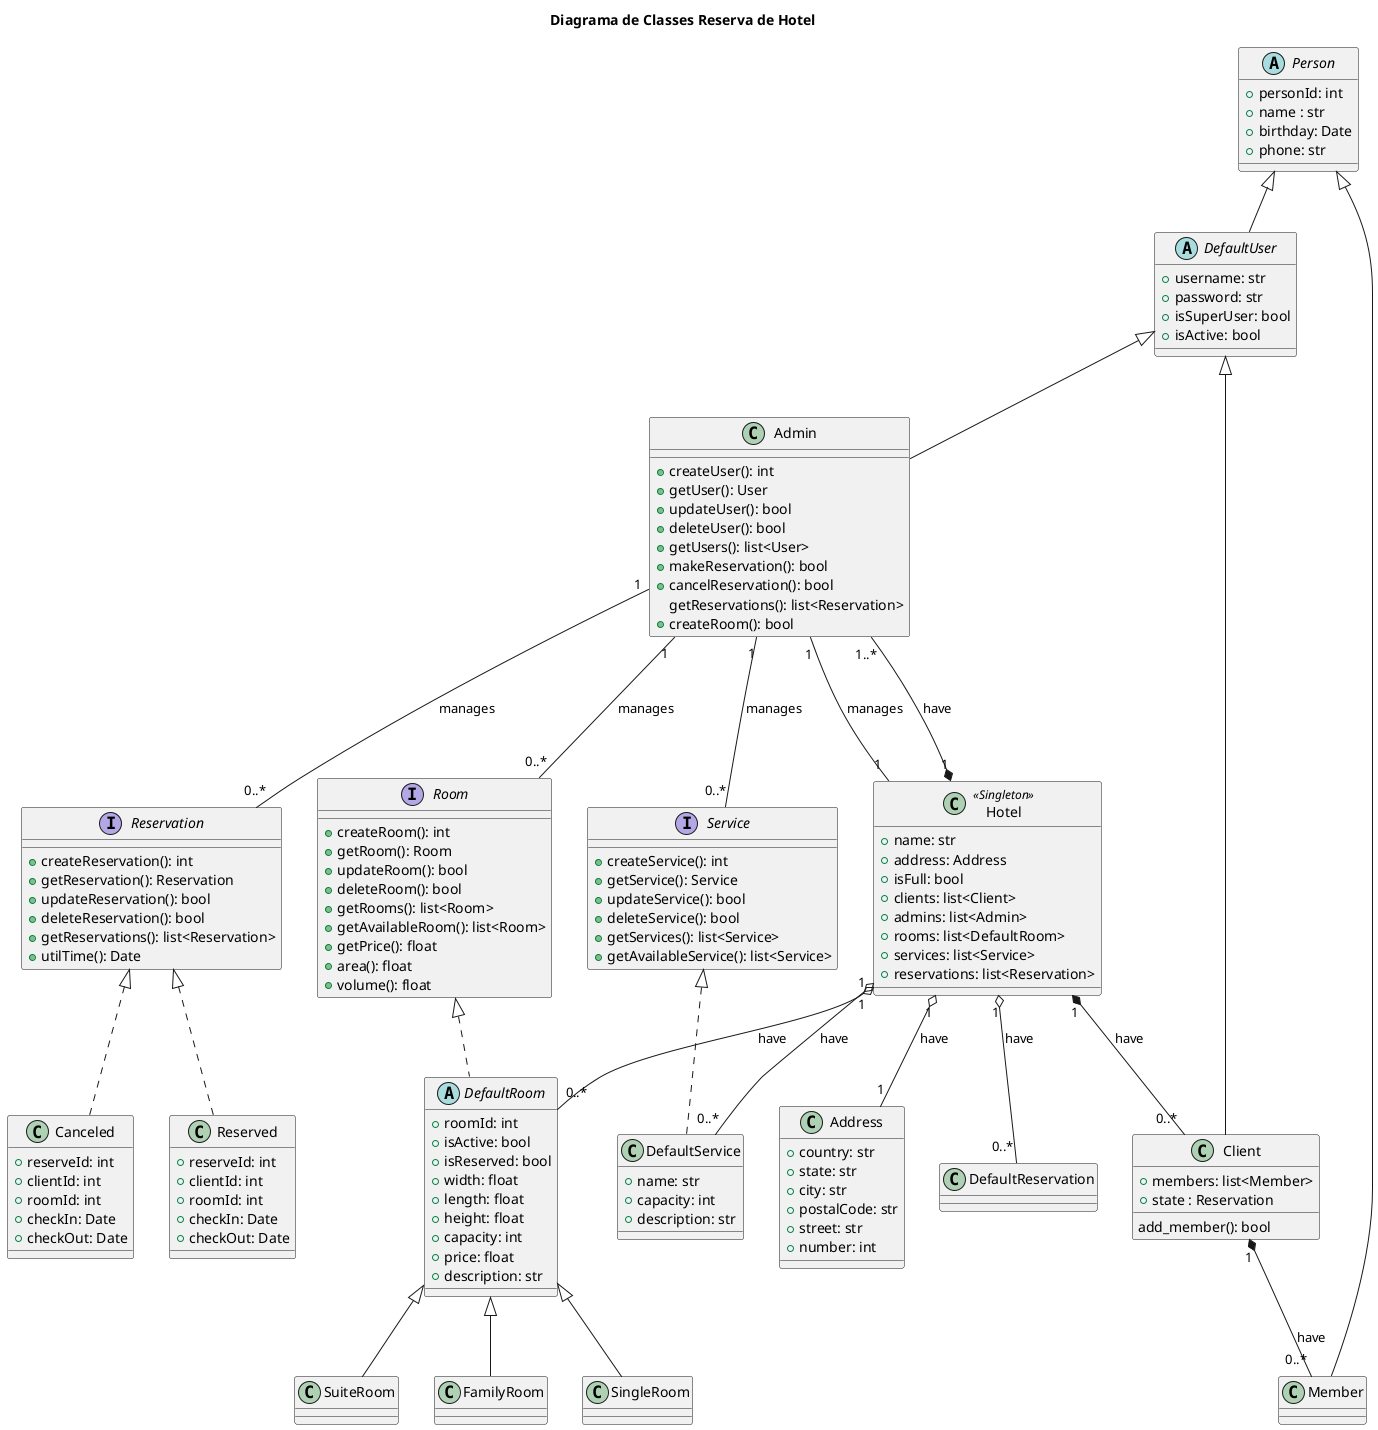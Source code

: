 @startuml
title Diagrama de Classes Reserva de Hotel

abstract class Person {
    +personId: int 
    +name : str
    +birthday: Date
    +phone: str
}


class Client extends DefaultUser {
    +members: list<Member>
    +state : Reservation
    add_member(): bool
}

abstract class DefaultUser extends Person {
    +username: str
    +password: str
    +isSuperUser: bool 
    +isActive: bool 
}

class Admin extends DefaultUser {

    +createUser(): int
    +getUser(): User
    +updateUser(): bool
    +deleteUser(): bool
    +getUsers(): list<User>
    +makeReservation(): bool
    +cancelReservation(): bool
    getReservations(): list<Reservation>
    +createRoom(): bool
}


class Member extends Person {
}


class Hotel <<Singleton>> {
    +name: str
    +address: Address
    +isFull: bool
    +clients: list<Client>
    +admins: list<Admin>
    +rooms: list<DefaultRoom>
    +services: list<Service>
    +reservations: list<Reservation>
}

class Address {
    +country: str
    +state: str
    +city: str
    +postalCode: str
    +street: str
    +number: int
}

interface Room {
    +createRoom(): int
    +getRoom(): Room
    +updateRoom(): bool
    +deleteRoom(): bool
    +getRooms(): list<Room>
    +getAvailableRoom(): list<Room>
    +getPrice(): float
    +area(): float
    +volume(): float
}

abstract class DefaultRoom implements Room {
    +roomId: int
    +isActive: bool
    +isReserved: bool
    +width: float
    +length: float
    +height: float
    +capacity: int
    +price: float
    +description: str
}


class SingleRoom extends DefaultRoom {
}

class SuiteRoom extends DefaultRoom {
}

class FamilyRoom extends DefaultRoom {
}

interface Service {
    +createService(): int
    +getService(): Service
    +updateService(): bool
    +deleteService(): bool
    +getServices(): list<Service>
    +getAvailableService(): list<Service>
}

class DefaultService implements Service {
    +name: str
    +capacity: int 
    +description: str

}

interface Reservation {
    +createReservation(): int
    +getReservation(): Reservation
    +updateReservation(): bool
    +deleteReservation(): bool
    +getReservations(): list<Reservation>
    +utilTime(): Date
}

class Reserved implements Reservation {
    +reserveId: int
    +clientId: int
    +roomId: int
    +checkIn: Date
    +checkOut: Date
}

class Canceled implements Reservation {
    +reserveId: int
    +clientId: int
    +roomId: int
    +checkIn: Date
    +checkOut: Date
}



Hotel "1" o-- "1"     Address: have
Hotel "1" *-- "1..*"  Admin: have
Hotel "1" *-- "0..*"  Client: have
Hotel "1" o-- "0..*"  DefaultRoom: have
Hotel "1" o-- "0..*"  DefaultService: have
Hotel "1" o-- "0..*"  DefaultReservation: have

Admin "1" --- "0..*"  Service: manages
Admin "1" --- "0..*"  Room: manages
Admin "1" --- "0..*"  Reservation: manages
Admin "1" --- "1"     Hotel: manages


Client "1" *-- "0..*" Member: have
@enduml
